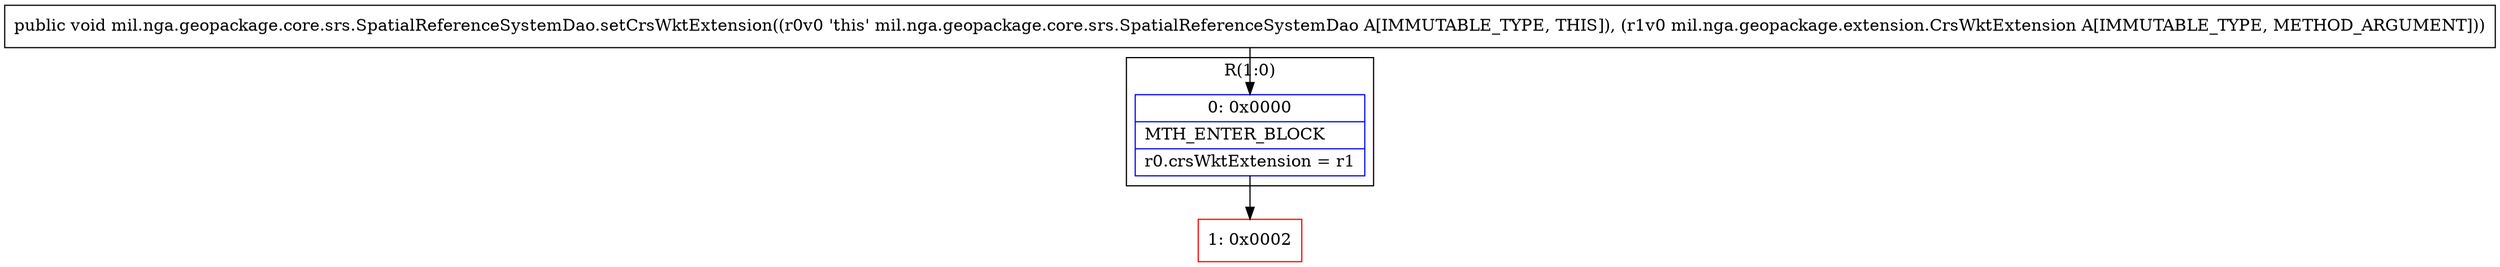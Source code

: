 digraph "CFG formil.nga.geopackage.core.srs.SpatialReferenceSystemDao.setCrsWktExtension(Lmil\/nga\/geopackage\/extension\/CrsWktExtension;)V" {
subgraph cluster_Region_542721014 {
label = "R(1:0)";
node [shape=record,color=blue];
Node_0 [shape=record,label="{0\:\ 0x0000|MTH_ENTER_BLOCK\l|r0.crsWktExtension = r1\l}"];
}
Node_1 [shape=record,color=red,label="{1\:\ 0x0002}"];
MethodNode[shape=record,label="{public void mil.nga.geopackage.core.srs.SpatialReferenceSystemDao.setCrsWktExtension((r0v0 'this' mil.nga.geopackage.core.srs.SpatialReferenceSystemDao A[IMMUTABLE_TYPE, THIS]), (r1v0 mil.nga.geopackage.extension.CrsWktExtension A[IMMUTABLE_TYPE, METHOD_ARGUMENT])) }"];
MethodNode -> Node_0;
Node_0 -> Node_1;
}

